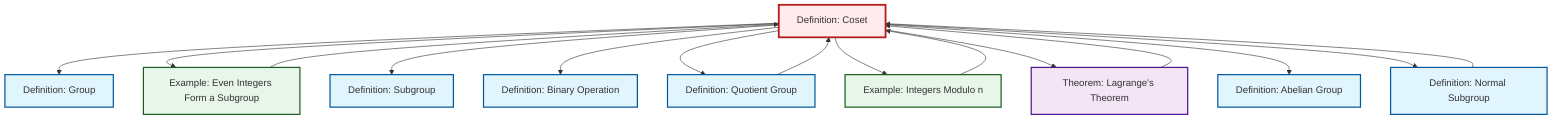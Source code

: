 graph TD
    classDef definition fill:#e1f5fe,stroke:#01579b,stroke-width:2px
    classDef theorem fill:#f3e5f5,stroke:#4a148c,stroke-width:2px
    classDef axiom fill:#fff3e0,stroke:#e65100,stroke-width:2px
    classDef example fill:#e8f5e9,stroke:#1b5e20,stroke-width:2px
    classDef current fill:#ffebee,stroke:#b71c1c,stroke-width:3px
    def-coset["Definition: Coset"]:::definition
    thm-lagrange["Theorem: Lagrange's Theorem"]:::theorem
    def-subgroup["Definition: Subgroup"]:::definition
    ex-quotient-integers-mod-n["Example: Integers Modulo n"]:::example
    def-abelian-group["Definition: Abelian Group"]:::definition
    def-normal-subgroup["Definition: Normal Subgroup"]:::definition
    def-binary-operation["Definition: Binary Operation"]:::definition
    def-group["Definition: Group"]:::definition
    def-quotient-group["Definition: Quotient Group"]:::definition
    ex-even-integers-subgroup["Example: Even Integers Form a Subgroup"]:::example
    thm-lagrange --> def-coset
    def-coset --> def-group
    def-coset --> ex-even-integers-subgroup
    def-coset --> def-subgroup
    def-coset --> def-binary-operation
    ex-even-integers-subgroup --> def-coset
    def-normal-subgroup --> def-coset
    def-coset --> def-quotient-group
    def-coset --> ex-quotient-integers-mod-n
    def-quotient-group --> def-coset
    def-coset --> thm-lagrange
    def-coset --> def-abelian-group
    ex-quotient-integers-mod-n --> def-coset
    def-coset --> def-normal-subgroup
    class def-coset current